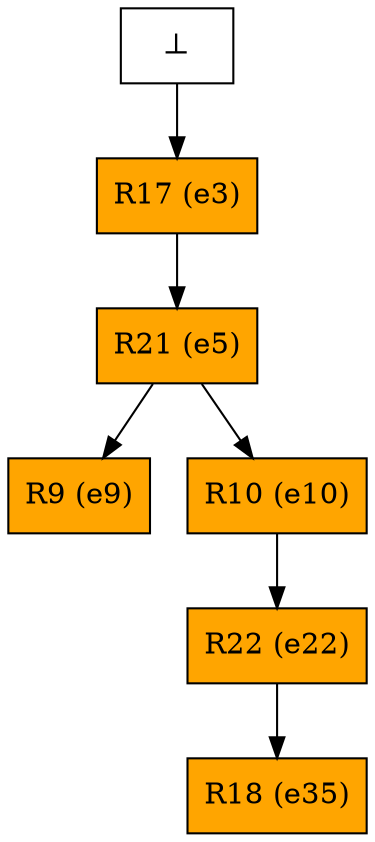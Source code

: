digraph test {
  e3 -> e5;
  e5 -> e9;
  e5 -> e10;
  e10 -> e22;
  e22 -> e35;
  e0 -> e3;
  e3 [color="black" fillcolor="orange" label="R17 (e3)" shape=box style=filled];
  e5 [color="black" fillcolor="orange" label="R21 (e5)" shape=box style=filled];
  e9 [color="black" fillcolor="orange" label="R9 (e9)" shape=box style=filled];
  e10 [color="black" fillcolor="orange" label="R10 (e10)" shape=box style=filled];
  e22 [color="black" fillcolor="orange" label="R22 (e22)" shape=box style=filled];
  e35 [color="black" fillcolor="orange" label="R18 (e35)" shape=box style=filled];
  e0 [fillcolor="white" label="⊥" shape=box style=filled];
}
